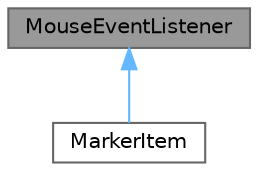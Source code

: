 digraph "MouseEventListener"
{
 // LATEX_PDF_SIZE
  bgcolor="transparent";
  edge [fontname=Helvetica,fontsize=10,labelfontname=Helvetica,labelfontsize=10];
  node [fontname=Helvetica,fontsize=10,shape=box,height=0.2,width=0.4];
  Node1 [label="MouseEventListener",height=0.2,width=0.4,color="gray40", fillcolor="grey60", style="filled", fontcolor="black",tooltip="an abstract class that can be used to be notified when a mouse event takes place"];
  Node1 -> Node2 [dir="back",color="steelblue1",style="solid"];
  Node2 [label="MarkerItem",height=0.2,width=0.4,color="gray40", fillcolor="white", style="filled",URL="$classMarkerItem.html",tooltip="When a mouse click event takes place into the plot, the closest point on the closest curve is marked ..."];
}
